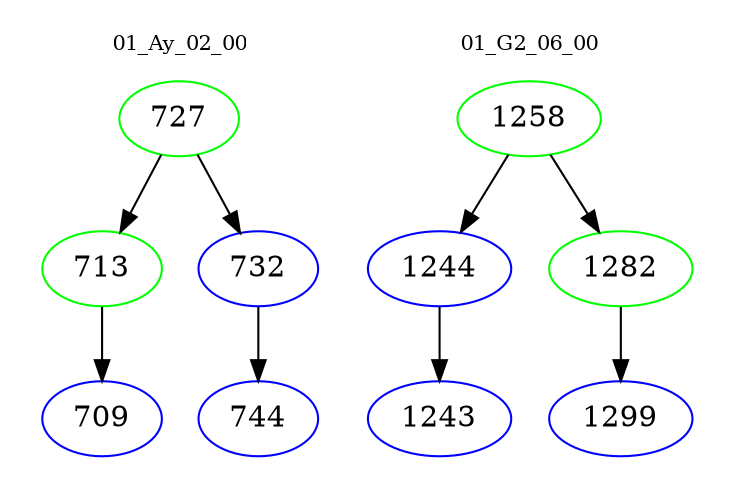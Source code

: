 digraph{
subgraph cluster_0 {
color = white
label = "01_Ay_02_00";
fontsize=10;
T0_727 [label="727", color="green"]
T0_727 -> T0_713 [color="black"]
T0_713 [label="713", color="green"]
T0_713 -> T0_709 [color="black"]
T0_709 [label="709", color="blue"]
T0_727 -> T0_732 [color="black"]
T0_732 [label="732", color="blue"]
T0_732 -> T0_744 [color="black"]
T0_744 [label="744", color="blue"]
}
subgraph cluster_1 {
color = white
label = "01_G2_06_00";
fontsize=10;
T1_1258 [label="1258", color="green"]
T1_1258 -> T1_1244 [color="black"]
T1_1244 [label="1244", color="blue"]
T1_1244 -> T1_1243 [color="black"]
T1_1243 [label="1243", color="blue"]
T1_1258 -> T1_1282 [color="black"]
T1_1282 [label="1282", color="green"]
T1_1282 -> T1_1299 [color="black"]
T1_1299 [label="1299", color="blue"]
}
}

